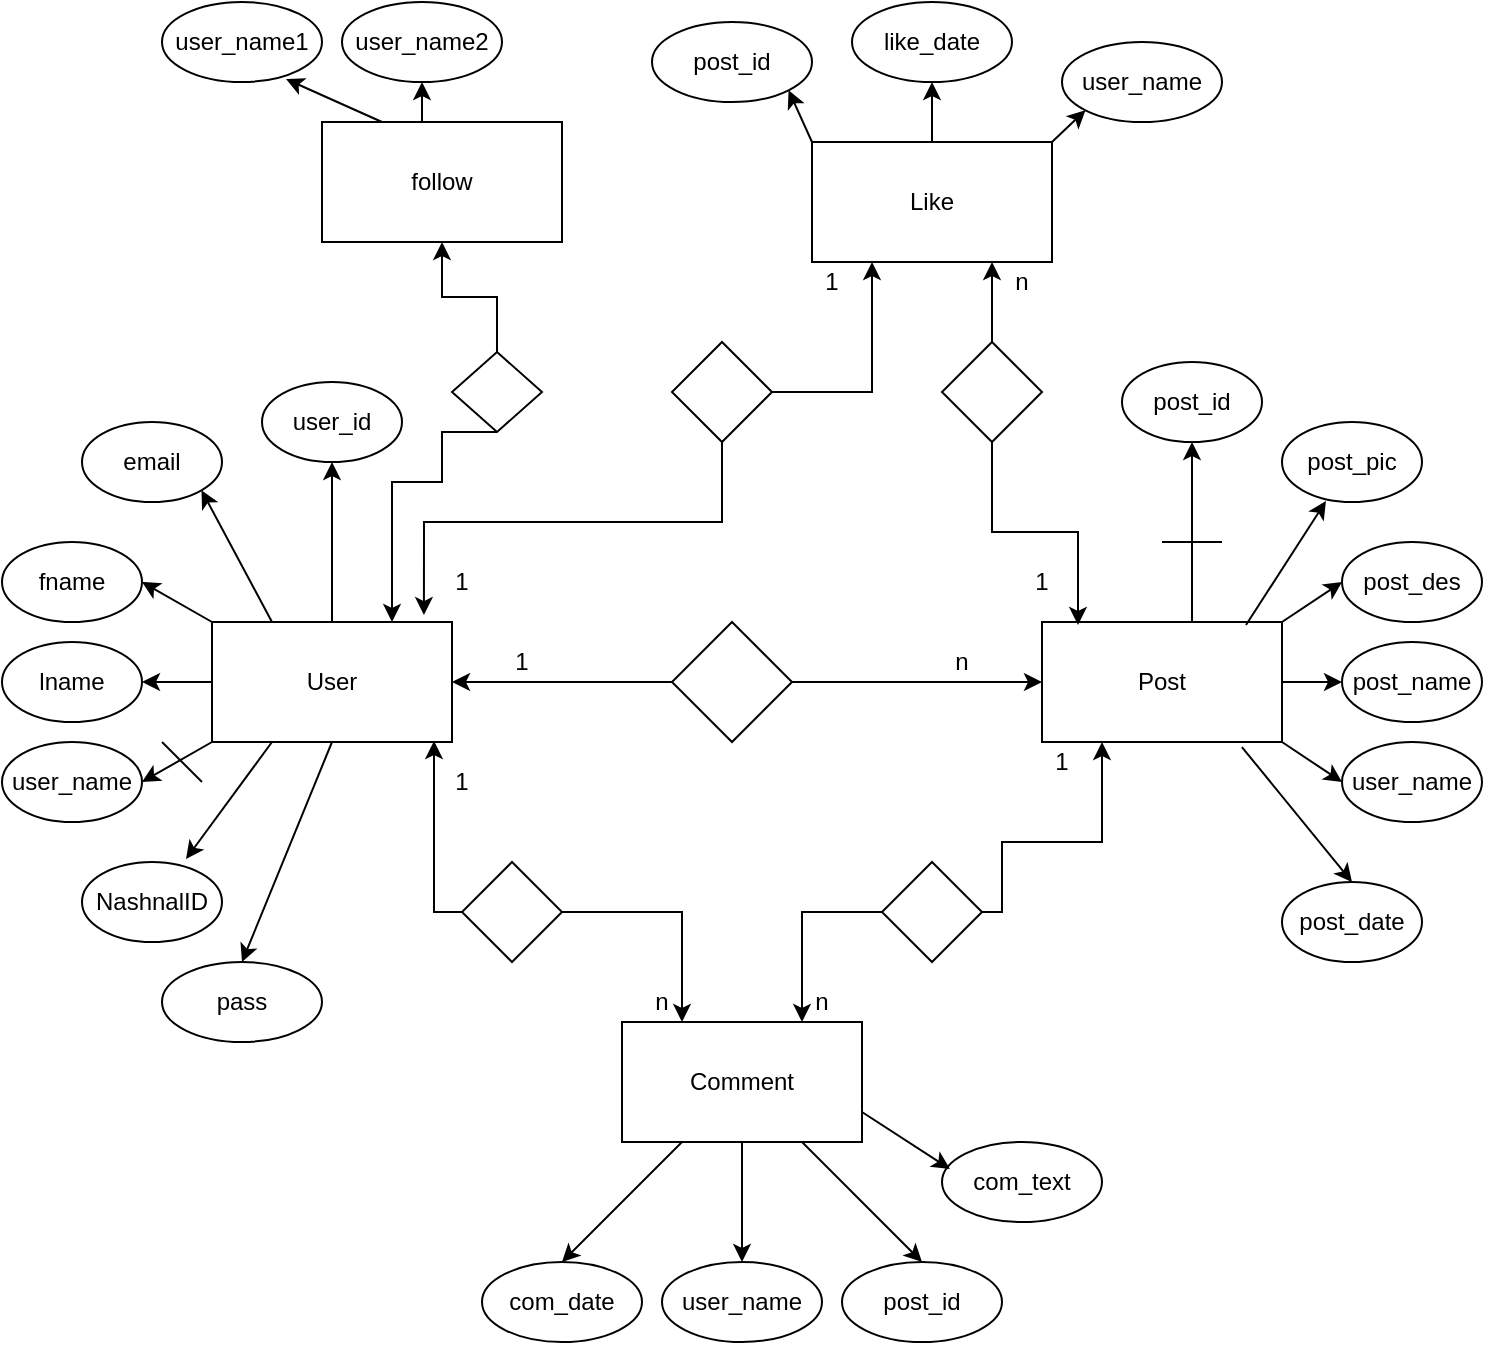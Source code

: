 <mxfile version="13.8.1" type="device"><diagram id="R2lEEEUBdFMjLlhIrx00" name="Page-1"><mxGraphModel dx="1422" dy="728" grid="1" gridSize="10" guides="1" tooltips="1" connect="1" arrows="1" fold="1" page="1" pageScale="1" pageWidth="850" pageHeight="1100" math="0" shadow="0" extFonts="Permanent Marker^https://fonts.googleapis.com/css?family=Permanent+Marker"><root><mxCell id="0"/><mxCell id="1" parent="0"/><mxCell id="a4Mg56KBdL65KJDBzp01-1" value="User" style="rounded=0;whiteSpace=wrap;html=1;" parent="1" vertex="1"><mxGeometry x="165" y="320" width="120" height="60" as="geometry"/></mxCell><mxCell id="a4Mg56KBdL65KJDBzp01-2" value="user_id" style="ellipse;whiteSpace=wrap;html=1;" parent="1" vertex="1"><mxGeometry x="190" y="200" width="70" height="40" as="geometry"/></mxCell><mxCell id="a4Mg56KBdL65KJDBzp01-3" value="" style="endArrow=classic;html=1;exitX=0.5;exitY=0;exitDx=0;exitDy=0;entryX=0.5;entryY=1;entryDx=0;entryDy=0;" parent="1" source="a4Mg56KBdL65KJDBzp01-1" target="a4Mg56KBdL65KJDBzp01-2" edge="1"><mxGeometry width="50" height="50" relative="1" as="geometry"><mxPoint x="450" y="400" as="sourcePoint"/><mxPoint x="500" y="350" as="targetPoint"/></mxGeometry></mxCell><mxCell id="a4Mg56KBdL65KJDBzp01-5" value="email" style="ellipse;whiteSpace=wrap;html=1;" parent="1" vertex="1"><mxGeometry x="100" y="220" width="70" height="40" as="geometry"/></mxCell><mxCell id="a4Mg56KBdL65KJDBzp01-6" value="fname" style="ellipse;whiteSpace=wrap;html=1;" parent="1" vertex="1"><mxGeometry x="60" y="280" width="70" height="40" as="geometry"/></mxCell><mxCell id="a4Mg56KBdL65KJDBzp01-7" value="lname" style="ellipse;whiteSpace=wrap;html=1;" parent="1" vertex="1"><mxGeometry x="60" y="330" width="70" height="40" as="geometry"/></mxCell><mxCell id="a4Mg56KBdL65KJDBzp01-8" value="user_name" style="ellipse;whiteSpace=wrap;html=1;" parent="1" vertex="1"><mxGeometry x="60" y="380" width="70" height="40" as="geometry"/></mxCell><mxCell id="a4Mg56KBdL65KJDBzp01-9" value="NashnalID" style="ellipse;whiteSpace=wrap;html=1;" parent="1" vertex="1"><mxGeometry x="100" y="440" width="70" height="40" as="geometry"/></mxCell><mxCell id="a4Mg56KBdL65KJDBzp01-10" value="" style="endArrow=classic;html=1;exitX=0.25;exitY=0;exitDx=0;exitDy=0;entryX=1;entryY=1;entryDx=0;entryDy=0;" parent="1" source="a4Mg56KBdL65KJDBzp01-1" target="a4Mg56KBdL65KJDBzp01-5" edge="1"><mxGeometry width="50" height="50" relative="1" as="geometry"><mxPoint x="240" y="330" as="sourcePoint"/><mxPoint x="225" y="250" as="targetPoint"/></mxGeometry></mxCell><mxCell id="a4Mg56KBdL65KJDBzp01-11" value="" style="endArrow=classic;html=1;exitX=0;exitY=0;exitDx=0;exitDy=0;entryX=1;entryY=0.5;entryDx=0;entryDy=0;" parent="1" source="a4Mg56KBdL65KJDBzp01-1" target="a4Mg56KBdL65KJDBzp01-6" edge="1"><mxGeometry width="50" height="50" relative="1" as="geometry"><mxPoint x="250" y="340" as="sourcePoint"/><mxPoint x="235" y="260" as="targetPoint"/></mxGeometry></mxCell><mxCell id="a4Mg56KBdL65KJDBzp01-12" value="" style="endArrow=classic;html=1;exitX=0;exitY=0.5;exitDx=0;exitDy=0;entryX=1;entryY=0.5;entryDx=0;entryDy=0;" parent="1" source="a4Mg56KBdL65KJDBzp01-1" target="a4Mg56KBdL65KJDBzp01-7" edge="1"><mxGeometry width="50" height="50" relative="1" as="geometry"><mxPoint x="260" y="350" as="sourcePoint"/><mxPoint x="245" y="270" as="targetPoint"/></mxGeometry></mxCell><mxCell id="a4Mg56KBdL65KJDBzp01-13" value="" style="endArrow=classic;html=1;exitX=0;exitY=1;exitDx=0;exitDy=0;entryX=1;entryY=0.5;entryDx=0;entryDy=0;" parent="1" source="a4Mg56KBdL65KJDBzp01-1" target="a4Mg56KBdL65KJDBzp01-8" edge="1"><mxGeometry width="50" height="50" relative="1" as="geometry"><mxPoint x="270" y="360" as="sourcePoint"/><mxPoint x="255" y="280" as="targetPoint"/></mxGeometry></mxCell><mxCell id="a4Mg56KBdL65KJDBzp01-14" value="" style="endArrow=classic;html=1;exitX=0.25;exitY=1;exitDx=0;exitDy=0;entryX=0.743;entryY=-0.037;entryDx=0;entryDy=0;entryPerimeter=0;" parent="1" source="a4Mg56KBdL65KJDBzp01-1" target="a4Mg56KBdL65KJDBzp01-9" edge="1"><mxGeometry width="50" height="50" relative="1" as="geometry"><mxPoint x="280" y="370" as="sourcePoint"/><mxPoint x="265" y="290" as="targetPoint"/></mxGeometry></mxCell><mxCell id="a4Mg56KBdL65KJDBzp01-15" value="pass" style="ellipse;whiteSpace=wrap;html=1;" parent="1" vertex="1"><mxGeometry x="140" y="490" width="80" height="40" as="geometry"/></mxCell><mxCell id="a4Mg56KBdL65KJDBzp01-17" value="" style="endArrow=classic;html=1;exitX=0.5;exitY=1;exitDx=0;exitDy=0;entryX=0.5;entryY=0;entryDx=0;entryDy=0;" parent="1" source="a4Mg56KBdL65KJDBzp01-1" target="a4Mg56KBdL65KJDBzp01-15" edge="1"><mxGeometry width="50" height="50" relative="1" as="geometry"><mxPoint x="450" y="400" as="sourcePoint"/><mxPoint x="500" y="350" as="targetPoint"/></mxGeometry></mxCell><mxCell id="a4Mg56KBdL65KJDBzp01-19" value="Post" style="rounded=0;whiteSpace=wrap;html=1;" parent="1" vertex="1"><mxGeometry x="580" y="320" width="120" height="60" as="geometry"/></mxCell><mxCell id="a4Mg56KBdL65KJDBzp01-21" value="post_id" style="ellipse;whiteSpace=wrap;html=1;" parent="1" vertex="1"><mxGeometry x="620" y="190" width="70" height="40" as="geometry"/></mxCell><mxCell id="a4Mg56KBdL65KJDBzp01-22" value="" style="endArrow=classic;html=1;exitX=0.5;exitY=0;exitDx=0;exitDy=0;entryX=0.5;entryY=1;entryDx=0;entryDy=0;" parent="1" target="a4Mg56KBdL65KJDBzp01-21" edge="1"><mxGeometry width="50" height="50" relative="1" as="geometry"><mxPoint x="655" y="320" as="sourcePoint"/><mxPoint x="925" y="350" as="targetPoint"/></mxGeometry></mxCell><mxCell id="a4Mg56KBdL65KJDBzp01-23" value="" style="endArrow=none;html=1;" parent="1" edge="1"><mxGeometry width="50" height="50" relative="1" as="geometry"><mxPoint x="640" y="280" as="sourcePoint"/><mxPoint x="670" y="280" as="targetPoint"/></mxGeometry></mxCell><mxCell id="a4Mg56KBdL65KJDBzp01-24" value="post_pic" style="ellipse;whiteSpace=wrap;html=1;" parent="1" vertex="1"><mxGeometry x="700" y="220" width="70" height="40" as="geometry"/></mxCell><mxCell id="a4Mg56KBdL65KJDBzp01-26" value="post_des" style="ellipse;whiteSpace=wrap;html=1;" parent="1" vertex="1"><mxGeometry x="730" y="280" width="70" height="40" as="geometry"/></mxCell><mxCell id="a4Mg56KBdL65KJDBzp01-27" value="post_name" style="ellipse;whiteSpace=wrap;html=1;" parent="1" vertex="1"><mxGeometry x="730" y="330" width="70" height="40" as="geometry"/></mxCell><mxCell id="a4Mg56KBdL65KJDBzp01-28" value="user_name" style="ellipse;whiteSpace=wrap;html=1;" parent="1" vertex="1"><mxGeometry x="730" y="380" width="70" height="40" as="geometry"/></mxCell><mxCell id="a4Mg56KBdL65KJDBzp01-29" value="post_date" style="ellipse;whiteSpace=wrap;html=1;" parent="1" vertex="1"><mxGeometry x="700" y="450" width="70" height="40" as="geometry"/></mxCell><mxCell id="a4Mg56KBdL65KJDBzp01-31" value="" style="endArrow=classic;html=1;exitX=0.85;exitY=0.025;exitDx=0;exitDy=0;entryX=0.314;entryY=0.988;entryDx=0;entryDy=0;exitPerimeter=0;entryPerimeter=0;" parent="1" source="a4Mg56KBdL65KJDBzp01-19" target="a4Mg56KBdL65KJDBzp01-24" edge="1"><mxGeometry width="50" height="50" relative="1" as="geometry"><mxPoint x="665" y="330" as="sourcePoint"/><mxPoint x="665" y="240" as="targetPoint"/></mxGeometry></mxCell><mxCell id="a4Mg56KBdL65KJDBzp01-32" value="" style="endArrow=classic;html=1;exitX=1;exitY=0.5;exitDx=0;exitDy=0;entryX=0;entryY=0.5;entryDx=0;entryDy=0;" parent="1" source="a4Mg56KBdL65KJDBzp01-19" target="a4Mg56KBdL65KJDBzp01-27" edge="1"><mxGeometry width="50" height="50" relative="1" as="geometry"><mxPoint x="675" y="340" as="sourcePoint"/><mxPoint x="675" y="250" as="targetPoint"/></mxGeometry></mxCell><mxCell id="a4Mg56KBdL65KJDBzp01-33" value="" style="endArrow=classic;html=1;exitX=1;exitY=1;exitDx=0;exitDy=0;entryX=0;entryY=0.5;entryDx=0;entryDy=0;" parent="1" source="a4Mg56KBdL65KJDBzp01-19" target="a4Mg56KBdL65KJDBzp01-28" edge="1"><mxGeometry width="50" height="50" relative="1" as="geometry"><mxPoint x="685" y="350" as="sourcePoint"/><mxPoint x="685" y="260" as="targetPoint"/></mxGeometry></mxCell><mxCell id="a4Mg56KBdL65KJDBzp01-34" value="" style="endArrow=classic;html=1;exitX=0.833;exitY=1.042;exitDx=0;exitDy=0;entryX=0.5;entryY=0;entryDx=0;entryDy=0;exitPerimeter=0;" parent="1" source="a4Mg56KBdL65KJDBzp01-19" target="a4Mg56KBdL65KJDBzp01-29" edge="1"><mxGeometry width="50" height="50" relative="1" as="geometry"><mxPoint x="695" y="360" as="sourcePoint"/><mxPoint x="695" y="270" as="targetPoint"/></mxGeometry></mxCell><mxCell id="a4Mg56KBdL65KJDBzp01-36" value="" style="endArrow=classic;html=1;exitX=1;exitY=0;exitDx=0;exitDy=0;entryX=0;entryY=0.5;entryDx=0;entryDy=0;" parent="1" source="a4Mg56KBdL65KJDBzp01-19" target="a4Mg56KBdL65KJDBzp01-26" edge="1"><mxGeometry width="50" height="50" relative="1" as="geometry"><mxPoint x="675" y="340" as="sourcePoint"/><mxPoint x="675" y="250" as="targetPoint"/></mxGeometry></mxCell><mxCell id="a4Mg56KBdL65KJDBzp01-38" style="edgeStyle=orthogonalEdgeStyle;rounded=0;orthogonalLoop=1;jettySize=auto;html=1;entryX=0;entryY=0.5;entryDx=0;entryDy=0;" parent="1" source="a4Mg56KBdL65KJDBzp01-37" target="a4Mg56KBdL65KJDBzp01-19" edge="1"><mxGeometry relative="1" as="geometry"/></mxCell><mxCell id="a4Mg56KBdL65KJDBzp01-39" style="edgeStyle=orthogonalEdgeStyle;rounded=0;orthogonalLoop=1;jettySize=auto;html=1;" parent="1" source="a4Mg56KBdL65KJDBzp01-37" target="a4Mg56KBdL65KJDBzp01-1" edge="1"><mxGeometry relative="1" as="geometry"/></mxCell><mxCell id="a4Mg56KBdL65KJDBzp01-37" value="" style="rhombus;whiteSpace=wrap;html=1;" parent="1" vertex="1"><mxGeometry x="395" y="320" width="60" height="60" as="geometry"/></mxCell><mxCell id="a4Mg56KBdL65KJDBzp01-40" value="1" style="text;html=1;strokeColor=none;fillColor=none;align=center;verticalAlign=middle;whiteSpace=wrap;rounded=0;" parent="1" vertex="1"><mxGeometry x="300" y="330" width="40" height="20" as="geometry"/></mxCell><mxCell id="a4Mg56KBdL65KJDBzp01-41" value="n" style="text;html=1;strokeColor=none;fillColor=none;align=center;verticalAlign=middle;whiteSpace=wrap;rounded=0;" parent="1" vertex="1"><mxGeometry x="520" y="330" width="40" height="20" as="geometry"/></mxCell><mxCell id="a4Mg56KBdL65KJDBzp01-42" value="Comment" style="rounded=0;whiteSpace=wrap;html=1;" parent="1" vertex="1"><mxGeometry x="370" y="520" width="120" height="60" as="geometry"/></mxCell><mxCell id="a4Mg56KBdL65KJDBzp01-43" value="user_name" style="ellipse;whiteSpace=wrap;html=1;" parent="1" vertex="1"><mxGeometry x="390" y="640" width="80" height="40" as="geometry"/></mxCell><mxCell id="a4Mg56KBdL65KJDBzp01-44" value="" style="endArrow=classic;html=1;exitX=0.5;exitY=1;exitDx=0;exitDy=0;entryX=0.5;entryY=0;entryDx=0;entryDy=0;" parent="1" source="a4Mg56KBdL65KJDBzp01-42" target="a4Mg56KBdL65KJDBzp01-43" edge="1"><mxGeometry width="50" height="50" relative="1" as="geometry"><mxPoint x="705" y="330" as="sourcePoint"/><mxPoint x="705" y="240" as="targetPoint"/></mxGeometry></mxCell><mxCell id="a4Mg56KBdL65KJDBzp01-48" value="com_date" style="ellipse;whiteSpace=wrap;html=1;" parent="1" vertex="1"><mxGeometry x="300" y="640" width="80" height="40" as="geometry"/></mxCell><mxCell id="a4Mg56KBdL65KJDBzp01-49" value="post_id" style="ellipse;whiteSpace=wrap;html=1;" parent="1" vertex="1"><mxGeometry x="480" y="640" width="80" height="40" as="geometry"/></mxCell><mxCell id="a4Mg56KBdL65KJDBzp01-50" value="com_text" style="ellipse;whiteSpace=wrap;html=1;" parent="1" vertex="1"><mxGeometry x="530" y="580" width="80" height="40" as="geometry"/></mxCell><mxCell id="a4Mg56KBdL65KJDBzp01-51" value="" style="endArrow=classic;html=1;exitX=1;exitY=0.75;exitDx=0;exitDy=0;entryX=0.05;entryY=0.338;entryDx=0;entryDy=0;entryPerimeter=0;" parent="1" source="a4Mg56KBdL65KJDBzp01-42" target="a4Mg56KBdL65KJDBzp01-50" edge="1"><mxGeometry width="50" height="50" relative="1" as="geometry"><mxPoint x="520" y="570" as="sourcePoint"/><mxPoint x="570" y="520" as="targetPoint"/></mxGeometry></mxCell><mxCell id="a4Mg56KBdL65KJDBzp01-52" value="" style="endArrow=classic;html=1;exitX=0.75;exitY=1;exitDx=0;exitDy=0;entryX=0.5;entryY=0;entryDx=0;entryDy=0;" parent="1" source="a4Mg56KBdL65KJDBzp01-42" target="a4Mg56KBdL65KJDBzp01-49" edge="1"><mxGeometry width="50" height="50" relative="1" as="geometry"><mxPoint x="500" y="575" as="sourcePoint"/><mxPoint x="544" y="603.52" as="targetPoint"/></mxGeometry></mxCell><mxCell id="a4Mg56KBdL65KJDBzp01-53" value="" style="endArrow=classic;html=1;entryX=0.5;entryY=0;entryDx=0;entryDy=0;exitX=0.25;exitY=1;exitDx=0;exitDy=0;" parent="1" source="a4Mg56KBdL65KJDBzp01-42" target="a4Mg56KBdL65KJDBzp01-48" edge="1"><mxGeometry width="50" height="50" relative="1" as="geometry"><mxPoint x="440" y="590" as="sourcePoint"/><mxPoint x="440" y="650" as="targetPoint"/></mxGeometry></mxCell><mxCell id="a4Mg56KBdL65KJDBzp01-55" style="edgeStyle=orthogonalEdgeStyle;rounded=0;orthogonalLoop=1;jettySize=auto;html=1;entryX=0.925;entryY=0.992;entryDx=0;entryDy=0;entryPerimeter=0;" parent="1" source="a4Mg56KBdL65KJDBzp01-54" target="a4Mg56KBdL65KJDBzp01-1" edge="1"><mxGeometry relative="1" as="geometry"><Array as="points"><mxPoint x="276" y="465"/></Array></mxGeometry></mxCell><mxCell id="a4Mg56KBdL65KJDBzp01-56" style="edgeStyle=orthogonalEdgeStyle;rounded=0;orthogonalLoop=1;jettySize=auto;html=1;entryX=0.25;entryY=0;entryDx=0;entryDy=0;" parent="1" source="a4Mg56KBdL65KJDBzp01-54" target="a4Mg56KBdL65KJDBzp01-42" edge="1"><mxGeometry relative="1" as="geometry"/></mxCell><mxCell id="a4Mg56KBdL65KJDBzp01-54" value="" style="rhombus;whiteSpace=wrap;html=1;rotation=90;" parent="1" vertex="1"><mxGeometry x="290" y="440" width="50" height="50" as="geometry"/></mxCell><mxCell id="a4Mg56KBdL65KJDBzp01-57" value="1" style="text;html=1;strokeColor=none;fillColor=none;align=center;verticalAlign=middle;whiteSpace=wrap;rounded=0;" parent="1" vertex="1"><mxGeometry x="270" y="390" width="40" height="20" as="geometry"/></mxCell><mxCell id="a4Mg56KBdL65KJDBzp01-58" value="n" style="text;html=1;strokeColor=none;fillColor=none;align=center;verticalAlign=middle;whiteSpace=wrap;rounded=0;" parent="1" vertex="1"><mxGeometry x="370" y="500" width="40" height="20" as="geometry"/></mxCell><mxCell id="a4Mg56KBdL65KJDBzp01-60" style="edgeStyle=orthogonalEdgeStyle;rounded=0;orthogonalLoop=1;jettySize=auto;html=1;exitX=0.5;exitY=0;exitDx=0;exitDy=0;entryX=1;entryY=0;entryDx=0;entryDy=0;" parent="1" source="a4Mg56KBdL65KJDBzp01-59" target="a4Mg56KBdL65KJDBzp01-63" edge="1"><mxGeometry relative="1" as="geometry"><Array as="points"><mxPoint x="560" y="465"/><mxPoint x="560" y="430"/><mxPoint x="610" y="430"/></Array></mxGeometry></mxCell><mxCell id="a4Mg56KBdL65KJDBzp01-61" style="edgeStyle=orthogonalEdgeStyle;rounded=0;orthogonalLoop=1;jettySize=auto;html=1;entryX=0.75;entryY=0;entryDx=0;entryDy=0;" parent="1" source="a4Mg56KBdL65KJDBzp01-59" target="a4Mg56KBdL65KJDBzp01-42" edge="1"><mxGeometry relative="1" as="geometry"/></mxCell><mxCell id="a4Mg56KBdL65KJDBzp01-59" value="" style="rhombus;whiteSpace=wrap;html=1;rotation=90;" parent="1" vertex="1"><mxGeometry x="500" y="440" width="50" height="50" as="geometry"/></mxCell><mxCell id="a4Mg56KBdL65KJDBzp01-62" value="n" style="text;html=1;strokeColor=none;fillColor=none;align=center;verticalAlign=middle;whiteSpace=wrap;rounded=0;" parent="1" vertex="1"><mxGeometry x="450" y="500" width="40" height="20" as="geometry"/></mxCell><mxCell id="a4Mg56KBdL65KJDBzp01-63" value="1" style="text;html=1;strokeColor=none;fillColor=none;align=center;verticalAlign=middle;whiteSpace=wrap;rounded=0;" parent="1" vertex="1"><mxGeometry x="570" y="380" width="40" height="20" as="geometry"/></mxCell><mxCell id="a4Mg56KBdL65KJDBzp01-81" value="Like" style="rounded=0;whiteSpace=wrap;html=1;" parent="1" vertex="1"><mxGeometry x="465" y="80" width="120" height="60" as="geometry"/></mxCell><mxCell id="a4Mg56KBdL65KJDBzp01-82" value="user_name" style="ellipse;whiteSpace=wrap;html=1;" parent="1" vertex="1"><mxGeometry x="590" y="30" width="80" height="40" as="geometry"/></mxCell><mxCell id="a4Mg56KBdL65KJDBzp01-83" value="like_date" style="ellipse;whiteSpace=wrap;html=1;" parent="1" vertex="1"><mxGeometry x="485" y="10" width="80" height="40" as="geometry"/></mxCell><mxCell id="a4Mg56KBdL65KJDBzp01-84" value="post_id" style="ellipse;whiteSpace=wrap;html=1;" parent="1" vertex="1"><mxGeometry x="385" y="20" width="80" height="40" as="geometry"/></mxCell><mxCell id="a4Mg56KBdL65KJDBzp01-85" value="" style="endArrow=classic;html=1;exitX=0.5;exitY=0;exitDx=0;exitDy=0;entryX=0.5;entryY=1;entryDx=0;entryDy=0;" parent="1" source="a4Mg56KBdL65KJDBzp01-81" target="a4Mg56KBdL65KJDBzp01-83" edge="1"><mxGeometry width="50" height="50" relative="1" as="geometry"><mxPoint x="705" y="330" as="sourcePoint"/><mxPoint x="705" y="240" as="targetPoint"/></mxGeometry></mxCell><mxCell id="a4Mg56KBdL65KJDBzp01-87" value="" style="endArrow=classic;html=1;exitX=1;exitY=0;exitDx=0;exitDy=0;entryX=0;entryY=1;entryDx=0;entryDy=0;" parent="1" source="a4Mg56KBdL65KJDBzp01-81" target="a4Mg56KBdL65KJDBzp01-82" edge="1"><mxGeometry width="50" height="50" relative="1" as="geometry"><mxPoint x="732" y="331.5" as="sourcePoint"/><mxPoint x="771.98" y="269.52" as="targetPoint"/></mxGeometry></mxCell><mxCell id="a4Mg56KBdL65KJDBzp01-88" value="" style="endArrow=classic;html=1;exitX=0;exitY=0;exitDx=0;exitDy=0;entryX=1;entryY=1;entryDx=0;entryDy=0;" parent="1" source="a4Mg56KBdL65KJDBzp01-81" target="a4Mg56KBdL65KJDBzp01-84" edge="1"><mxGeometry width="50" height="50" relative="1" as="geometry"><mxPoint x="495" y="110" as="sourcePoint"/><mxPoint x="521.716" y="64.142" as="targetPoint"/></mxGeometry></mxCell><mxCell id="a4Mg56KBdL65KJDBzp01-90" style="edgeStyle=orthogonalEdgeStyle;rounded=0;orthogonalLoop=1;jettySize=auto;html=1;entryX=0.25;entryY=1;entryDx=0;entryDy=0;" parent="1" source="a4Mg56KBdL65KJDBzp01-89" target="a4Mg56KBdL65KJDBzp01-81" edge="1"><mxGeometry relative="1" as="geometry"/></mxCell><mxCell id="a4Mg56KBdL65KJDBzp01-92" style="edgeStyle=orthogonalEdgeStyle;rounded=0;orthogonalLoop=1;jettySize=auto;html=1;entryX=0.883;entryY=-0.058;entryDx=0;entryDy=0;entryPerimeter=0;" parent="1" source="a4Mg56KBdL65KJDBzp01-89" target="a4Mg56KBdL65KJDBzp01-1" edge="1"><mxGeometry relative="1" as="geometry"><Array as="points"><mxPoint x="420" y="270"/><mxPoint x="271" y="270"/></Array></mxGeometry></mxCell><mxCell id="a4Mg56KBdL65KJDBzp01-89" value="" style="rhombus;whiteSpace=wrap;html=1;rotation=90;" parent="1" vertex="1"><mxGeometry x="395" y="180" width="50" height="50" as="geometry"/></mxCell><mxCell id="a4Mg56KBdL65KJDBzp01-93" value="1" style="text;html=1;strokeColor=none;fillColor=none;align=center;verticalAlign=middle;whiteSpace=wrap;rounded=0;" parent="1" vertex="1"><mxGeometry x="270" y="290" width="40" height="20" as="geometry"/></mxCell><mxCell id="a4Mg56KBdL65KJDBzp01-94" value="1" style="text;html=1;strokeColor=none;fillColor=none;align=center;verticalAlign=middle;whiteSpace=wrap;rounded=0;" parent="1" vertex="1"><mxGeometry x="455" y="140" width="40" height="20" as="geometry"/></mxCell><mxCell id="a4Mg56KBdL65KJDBzp01-96" style="edgeStyle=orthogonalEdgeStyle;rounded=0;orthogonalLoop=1;jettySize=auto;html=1;entryX=0.15;entryY=0.025;entryDx=0;entryDy=0;entryPerimeter=0;" parent="1" source="a4Mg56KBdL65KJDBzp01-95" target="a4Mg56KBdL65KJDBzp01-19" edge="1"><mxGeometry relative="1" as="geometry"/></mxCell><mxCell id="a4Mg56KBdL65KJDBzp01-97" style="edgeStyle=orthogonalEdgeStyle;rounded=0;orthogonalLoop=1;jettySize=auto;html=1;entryX=0.75;entryY=1;entryDx=0;entryDy=0;" parent="1" source="a4Mg56KBdL65KJDBzp01-95" target="a4Mg56KBdL65KJDBzp01-81" edge="1"><mxGeometry relative="1" as="geometry"/></mxCell><mxCell id="a4Mg56KBdL65KJDBzp01-95" value="" style="rhombus;whiteSpace=wrap;html=1;rotation=90;" parent="1" vertex="1"><mxGeometry x="530" y="180" width="50" height="50" as="geometry"/></mxCell><mxCell id="a4Mg56KBdL65KJDBzp01-98" value="n" style="text;html=1;strokeColor=none;fillColor=none;align=center;verticalAlign=middle;whiteSpace=wrap;rounded=0;" parent="1" vertex="1"><mxGeometry x="550" y="140" width="40" height="20" as="geometry"/></mxCell><mxCell id="a4Mg56KBdL65KJDBzp01-99" value="1" style="text;html=1;strokeColor=none;fillColor=none;align=center;verticalAlign=middle;whiteSpace=wrap;rounded=0;" parent="1" vertex="1"><mxGeometry x="560" y="290" width="40" height="20" as="geometry"/></mxCell><mxCell id="31KetDh2N1-RDBZOdS7P-1" value="" style="endArrow=none;html=1;" edge="1" parent="1"><mxGeometry width="50" height="50" relative="1" as="geometry"><mxPoint x="160" y="400" as="sourcePoint"/><mxPoint x="140" y="380" as="targetPoint"/></mxGeometry></mxCell><mxCell id="31KetDh2N1-RDBZOdS7P-2" style="edgeStyle=orthogonalEdgeStyle;rounded=0;orthogonalLoop=1;jettySize=auto;html=1;exitX=0.5;exitY=1;exitDx=0;exitDy=0;" edge="1" parent="1" source="a4Mg56KBdL65KJDBzp01-15" target="a4Mg56KBdL65KJDBzp01-15"><mxGeometry relative="1" as="geometry"/></mxCell><mxCell id="31KetDh2N1-RDBZOdS7P-8" style="edgeStyle=orthogonalEdgeStyle;rounded=0;orthogonalLoop=1;jettySize=auto;html=1;exitX=0.5;exitY=0;exitDx=0;exitDy=0;entryX=0.5;entryY=1;entryDx=0;entryDy=0;" edge="1" parent="1" source="31KetDh2N1-RDBZOdS7P-4" target="31KetDh2N1-RDBZOdS7P-7"><mxGeometry relative="1" as="geometry"/></mxCell><mxCell id="31KetDh2N1-RDBZOdS7P-4" value="follow" style="rounded=0;whiteSpace=wrap;html=1;" vertex="1" parent="1"><mxGeometry x="220" y="70" width="120" height="60" as="geometry"/></mxCell><mxCell id="31KetDh2N1-RDBZOdS7P-6" value="user_name1" style="ellipse;whiteSpace=wrap;html=1;" vertex="1" parent="1"><mxGeometry x="140" y="10" width="80" height="40" as="geometry"/></mxCell><mxCell id="31KetDh2N1-RDBZOdS7P-7" value="user_name2" style="ellipse;whiteSpace=wrap;html=1;" vertex="1" parent="1"><mxGeometry x="230" y="10" width="80" height="40" as="geometry"/></mxCell><mxCell id="31KetDh2N1-RDBZOdS7P-10" value="" style="endArrow=classic;html=1;exitX=0.25;exitY=0;exitDx=0;exitDy=0;entryX=0.775;entryY=0.963;entryDx=0;entryDy=0;entryPerimeter=0;" edge="1" parent="1" source="31KetDh2N1-RDBZOdS7P-4" target="31KetDh2N1-RDBZOdS7P-6"><mxGeometry width="50" height="50" relative="1" as="geometry"><mxPoint x="150" y="120" as="sourcePoint"/><mxPoint x="200" y="70" as="targetPoint"/></mxGeometry></mxCell><mxCell id="31KetDh2N1-RDBZOdS7P-12" style="edgeStyle=orthogonalEdgeStyle;rounded=0;orthogonalLoop=1;jettySize=auto;html=1;entryX=0.5;entryY=1;entryDx=0;entryDy=0;" edge="1" parent="1" source="31KetDh2N1-RDBZOdS7P-11" target="31KetDh2N1-RDBZOdS7P-4"><mxGeometry relative="1" as="geometry"/></mxCell><mxCell id="31KetDh2N1-RDBZOdS7P-13" style="edgeStyle=orthogonalEdgeStyle;rounded=0;orthogonalLoop=1;jettySize=auto;html=1;exitX=0.5;exitY=1;exitDx=0;exitDy=0;entryX=0.75;entryY=0;entryDx=0;entryDy=0;" edge="1" parent="1" source="31KetDh2N1-RDBZOdS7P-11" target="a4Mg56KBdL65KJDBzp01-1"><mxGeometry relative="1" as="geometry"><Array as="points"><mxPoint x="280" y="225"/><mxPoint x="280" y="250"/><mxPoint x="255" y="250"/></Array></mxGeometry></mxCell><mxCell id="31KetDh2N1-RDBZOdS7P-11" value="" style="rhombus;whiteSpace=wrap;html=1;" vertex="1" parent="1"><mxGeometry x="285" y="185" width="45" height="40" as="geometry"/></mxCell></root></mxGraphModel></diagram></mxfile>